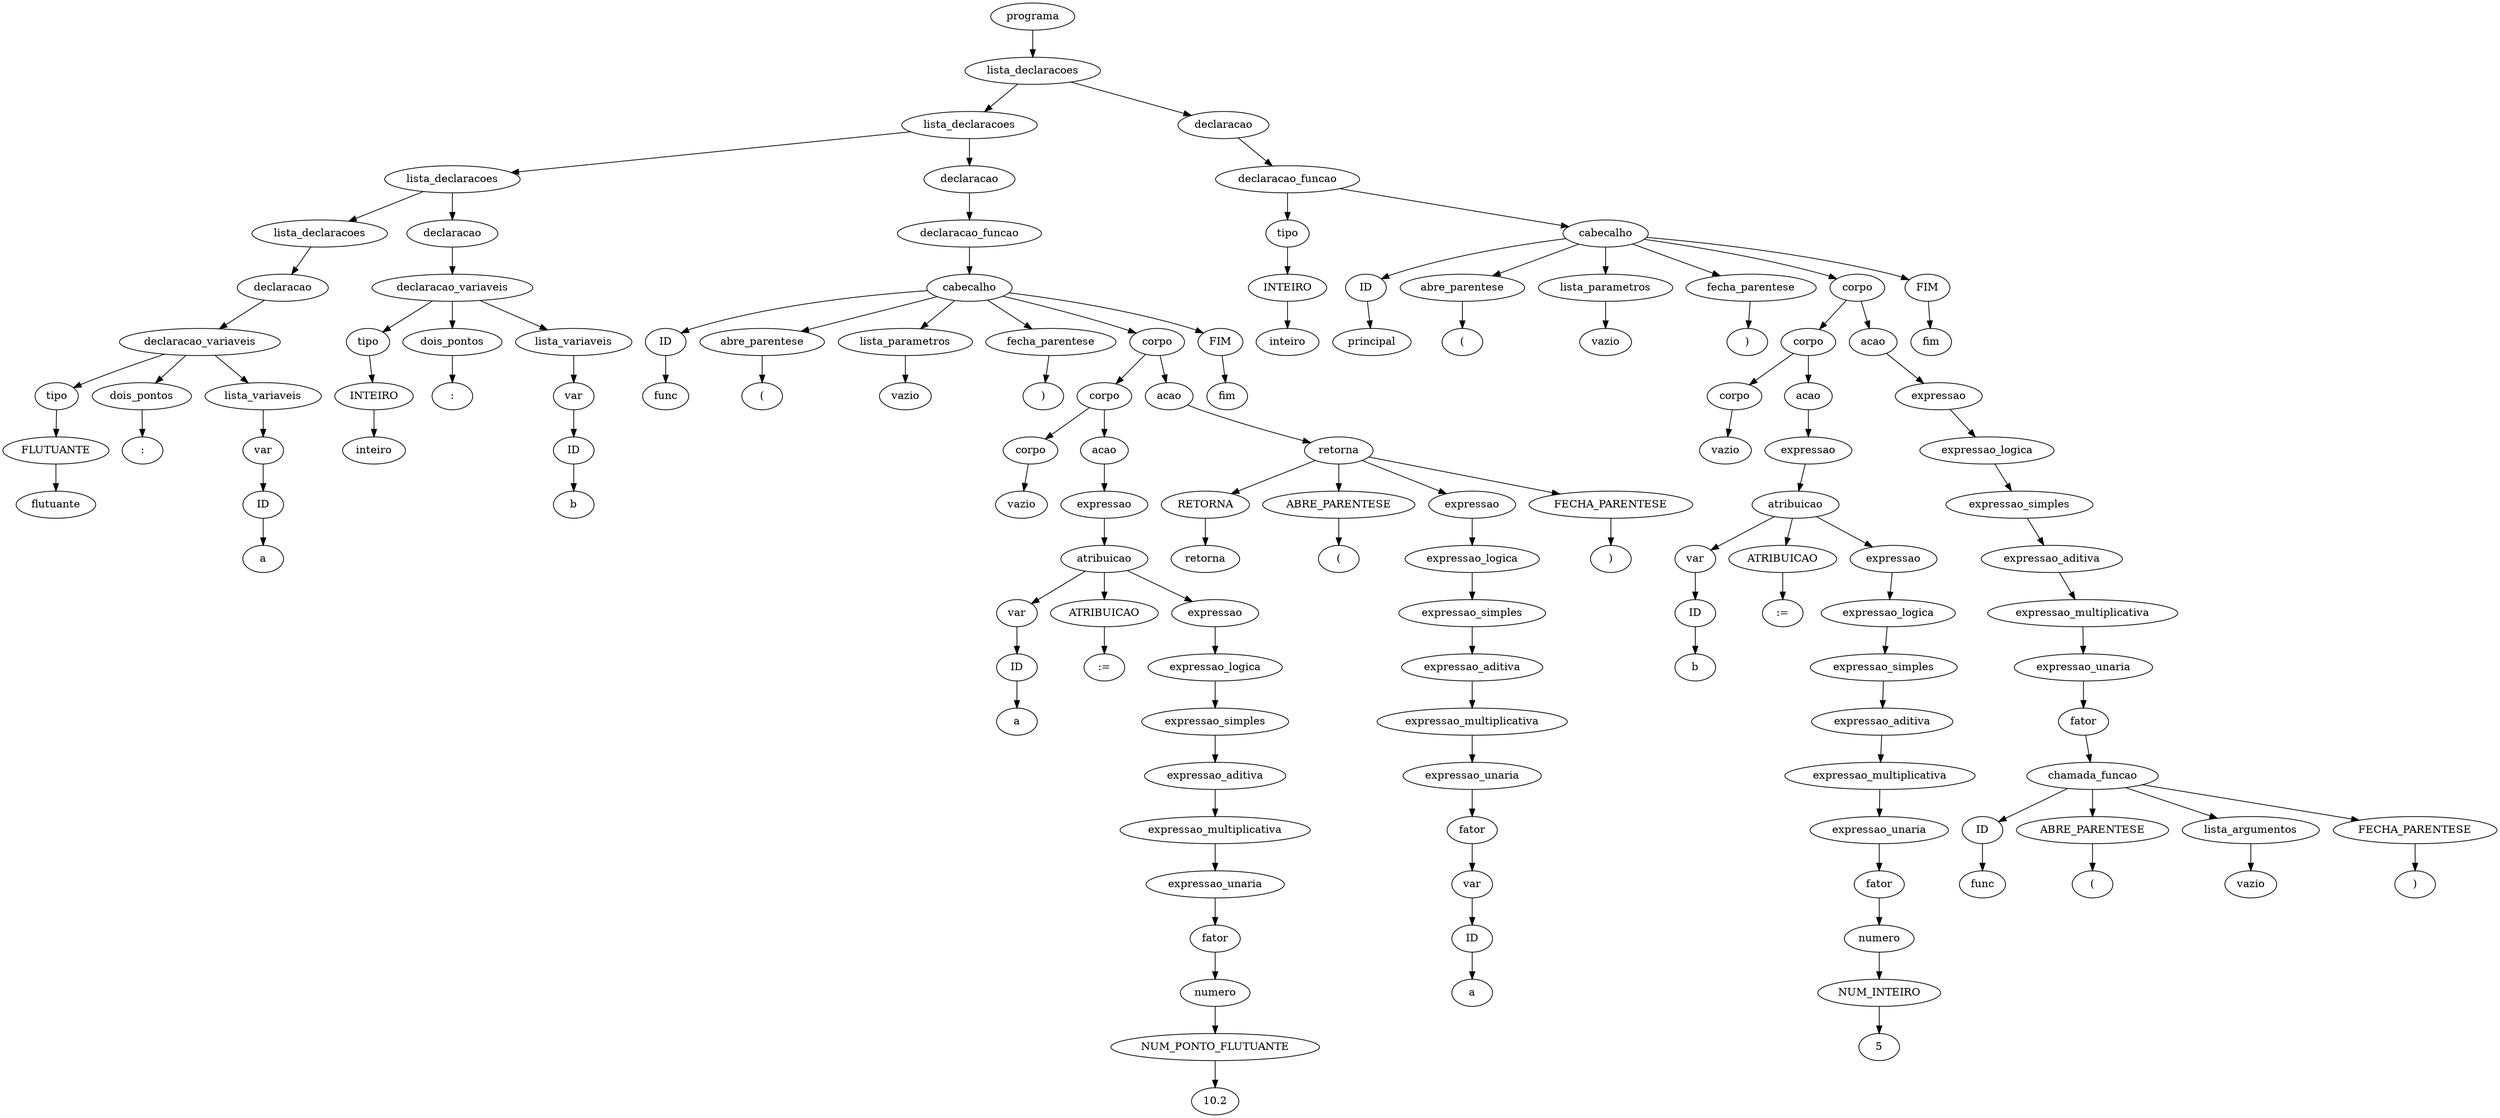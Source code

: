 digraph tree {
    "0x7f80a5cca410" [label="programa"];
    "0x7f80a5ccb610" [label="lista_declaracoes"];
    "0x7f80a5ccab00" [label="lista_declaracoes"];
    "0x7f80a5cc9cf0" [label="lista_declaracoes"];
    "0x7f80a5e5fe50" [label="lista_declaracoes"];
    "0x7f80a5e5fcd0" [label="declaracao"];
    "0x7f80a5e5fc10" [label="declaracao_variaveis"];
    "0x7f80a5e5fdf0" [label="tipo"];
    "0x7f80a5e5ff70" [label="FLUTUANTE"];
    "0x7f80a5e5ff40" [label="flutuante"];
    "0x7f80a5e5fe20" [label="dois_pontos"];
    "0x7f80a5cc99f0" [label=":"];
    "0x7f80a5e5ff10" [label="lista_variaveis"];
    "0x7f80a5e5fbe0" [label="var"];
    "0x7f80a5e5d8a0" [label="ID"];
    "0x7f80a5cc9b10" [label="a"];
    "0x7f80a5cc9a20" [label="declaracao"];
    "0x7f80a5cc9c90" [label="declaracao_variaveis"];
    "0x7f80a5cc9bd0" [label="tipo"];
    "0x7f80a5cc9c00" [label="INTEIRO"];
    "0x7f80a5cc9c30" [label="inteiro"];
    "0x7f80a5cc9d50" [label="dois_pontos"];
    "0x7f80a5cc9e70" [label=":"];
    "0x7f80a5cc9cc0" [label="lista_variaveis"];
    "0x7f80a5cc9ae0" [label="var"];
    "0x7f80a5cc9a50" [label="ID"];
    "0x7f80a5cc9db0" [label="b"];
    "0x7f80a5cca890" [label="declaracao"];
    "0x7f80a5e5d8d0" [label="declaracao_funcao"];
    "0x7f80a5cca440" [label="cabecalho"];
    "0x7f80a5cca0e0" [label="ID"];
    "0x7f80a5ccaa10" [label="func"];
    "0x7f80a5ccaa40" [label="abre_parentese"];
    "0x7f80a5cca830" [label="("];
    "0x7f80a5cc9ed0" [label="lista_parametros"];
    "0x7f80a5e5fdc0" [label="vazio"];
    "0x7f80a5cca560" [label="fecha_parentese"];
    "0x7f80a5cca5c0" [label=")"];
    "0x7f80a5cca7d0" [label="corpo"];
    "0x7f80a5cca4a0" [label="corpo"];
    "0x7f80a5cca050" [label="corpo"];
    "0x7f80a5cc9e40" [label="vazio"];
    "0x7f80a5cca3b0" [label="acao"];
    "0x7f80a5cca080" [label="expressao"];
    "0x7f80a5cca350" [label="atribuicao"];
    "0x7f80a5cc9f60" [label="var"];
    "0x7f80a5cc9fc0" [label="ID"];
    "0x7f80a5cca140" [label="a"];
    "0x7f80a5cca3e0" [label="ATRIBUICAO"];
    "0x7f80a5cca470" [label=":="];
    "0x7f80a5cca320" [label="expressao"];
    "0x7f80a5cca2f0" [label="expressao_logica"];
    "0x7f80a5cca230" [label="expressao_simples"];
    "0x7f80a5cca1d0" [label="expressao_aditiva"];
    "0x7f80a5cca2c0" [label="expressao_multiplicativa"];
    "0x7f80a5cca170" [label="expressao_unaria"];
    "0x7f80a5cca1a0" [label="fator"];
    "0x7f80a5cc9ff0" [label="numero"];
    "0x7f80a5cc9f90" [label="NUM_PONTO_FLUTUANTE"];
    "0x7f80a5cca290" [label="10.2"];
    "0x7f80a5cca8f0" [label="acao"];
    "0x7f80a5cca740" [label="retorna"];
    "0x7f80a5cca800" [label="RETORNA"];
    "0x7f80a5cca920" [label="retorna"];
    "0x7f80a5cca950" [label="ABRE_PARENTESE"];
    "0x7f80a5cca980" [label="("];
    "0x7f80a5cca6e0" [label="expressao"];
    "0x7f80a5cca680" [label="expressao_logica"];
    "0x7f80a5cca620" [label="expressao_simples"];
    "0x7f80a5cca530" [label="expressao_aditiva"];
    "0x7f80a5cca0b0" [label="expressao_multiplicativa"];
    "0x7f80a5cca4d0" [label="expressao_unaria"];
    "0x7f80a5cca500" [label="fator"];
    "0x7f80a5cc9f30" [label="var"];
    "0x7f80a5cca020" [label="ID"];
    "0x7f80a5cca110" [label="a"];
    "0x7f80a5cca9b0" [label="FECHA_PARENTESE"];
    "0x7f80a5cca9e0" [label=")"];
    "0x7f80a5ccaa70" [label="FIM"];
    "0x7f80a5ccaaa0" [label="fim"];
    "0x7f80a5ccaad0" [label="declaracao"];
    "0x7f80a5cc9de0" [label="declaracao_funcao"];
    "0x7f80a5cc9b70" [label="tipo"];
    "0x7f80a5cc9ba0" [label="INTEIRO"];
    "0x7f80a5cc9d80" [label="inteiro"];
    "0x7f80a5ccb0a0" [label="cabecalho"];
    "0x7f80a5ccad10" [label="ID"];
    "0x7f80a5ccac50" [label="principal"];
    "0x7f80a5ccb190" [label="abre_parentese"];
    "0x7f80a5ccb4f0" [label="("];
    "0x7f80a5ccab30" [label="lista_parametros"];
    "0x7f80a5cca7a0" [label="vazio"];
    "0x7f80a5ccb520" [label="fecha_parentese"];
    "0x7f80a5ccb550" [label=")"];
    "0x7f80a5ccb070" [label="corpo"];
    "0x7f80a5ccb100" [label="corpo"];
    "0x7f80a5ccac80" [label="corpo"];
    "0x7f80a5cc9d20" [label="vazio"];
    "0x7f80a5ccb010" [label="acao"];
    "0x7f80a5ccacb0" [label="expressao"];
    "0x7f80a5ccafb0" [label="atribuicao"];
    "0x7f80a5ccab90" [label="var"];
    "0x7f80a5ccabf0" [label="ID"];
    "0x7f80a5ccada0" [label="b"];
    "0x7f80a5ccb040" [label="ATRIBUICAO"];
    "0x7f80a5ccb0d0" [label=":="];
    "0x7f80a5ccaf80" [label="expressao"];
    "0x7f80a5ccaf50" [label="expressao_logica"];
    "0x7f80a5ccae90" [label="expressao_simples"];
    "0x7f80a5ccae30" [label="expressao_aditiva"];
    "0x7f80a5ccaf20" [label="expressao_multiplicativa"];
    "0x7f80a5ccadd0" [label="expressao_unaria"];
    "0x7f80a5ccae00" [label="fator"];
    "0x7f80a5ccac20" [label="numero"];
    "0x7f80a5ccabc0" [label="NUM_INTEIRO"];
    "0x7f80a5ccaef0" [label="5"];
    "0x7f80a5ccafe0" [label="acao"];
    "0x7f80a5ccae60" [label="expressao"];
    "0x7f80a5ccb400" [label="expressao_logica"];
    "0x7f80a5ccb250" [label="expressao_simples"];
    "0x7f80a5ccaec0" [label="expressao_aditiva"];
    "0x7f80a5ccb3d0" [label="expressao_multiplicativa"];
    "0x7f80a5ccb1f0" [label="expressao_unaria"];
    "0x7f80a5ccb2b0" [label="fator"];
    "0x7f80a5ccb130" [label="chamada_funcao"];
    "0x7f80a5ccb1c0" [label="ID"];
    "0x7f80a5ccb2e0" [label="func"];
    "0x7f80a5ccb310" [label="ABRE_PARENTESE"];
    "0x7f80a5ccb340" [label="("];
    "0x7f80a5ccace0" [label="lista_argumentos"];
    "0x7f80a5cca860" [label="vazio"];
    "0x7f80a5ccb370" [label="FECHA_PARENTESE"];
    "0x7f80a5ccb3a0" [label=")"];
    "0x7f80a5ccb580" [label="FIM"];
    "0x7f80a5ccb5b0" [label="fim"];
    "0x7f80a5cca410" -> "0x7f80a5ccb610";
    "0x7f80a5ccb610" -> "0x7f80a5ccab00";
    "0x7f80a5ccb610" -> "0x7f80a5ccaad0";
    "0x7f80a5ccab00" -> "0x7f80a5cc9cf0";
    "0x7f80a5ccab00" -> "0x7f80a5cca890";
    "0x7f80a5cc9cf0" -> "0x7f80a5e5fe50";
    "0x7f80a5cc9cf0" -> "0x7f80a5cc9a20";
    "0x7f80a5e5fe50" -> "0x7f80a5e5fcd0";
    "0x7f80a5e5fcd0" -> "0x7f80a5e5fc10";
    "0x7f80a5e5fc10" -> "0x7f80a5e5fdf0";
    "0x7f80a5e5fc10" -> "0x7f80a5e5fe20";
    "0x7f80a5e5fc10" -> "0x7f80a5e5ff10";
    "0x7f80a5e5fdf0" -> "0x7f80a5e5ff70";
    "0x7f80a5e5ff70" -> "0x7f80a5e5ff40";
    "0x7f80a5e5fe20" -> "0x7f80a5cc99f0";
    "0x7f80a5e5ff10" -> "0x7f80a5e5fbe0";
    "0x7f80a5e5fbe0" -> "0x7f80a5e5d8a0";
    "0x7f80a5e5d8a0" -> "0x7f80a5cc9b10";
    "0x7f80a5cc9a20" -> "0x7f80a5cc9c90";
    "0x7f80a5cc9c90" -> "0x7f80a5cc9bd0";
    "0x7f80a5cc9c90" -> "0x7f80a5cc9d50";
    "0x7f80a5cc9c90" -> "0x7f80a5cc9cc0";
    "0x7f80a5cc9bd0" -> "0x7f80a5cc9c00";
    "0x7f80a5cc9c00" -> "0x7f80a5cc9c30";
    "0x7f80a5cc9d50" -> "0x7f80a5cc9e70";
    "0x7f80a5cc9cc0" -> "0x7f80a5cc9ae0";
    "0x7f80a5cc9ae0" -> "0x7f80a5cc9a50";
    "0x7f80a5cc9a50" -> "0x7f80a5cc9db0";
    "0x7f80a5cca890" -> "0x7f80a5e5d8d0";
    "0x7f80a5e5d8d0" -> "0x7f80a5cca440";
    "0x7f80a5cca440" -> "0x7f80a5cca0e0";
    "0x7f80a5cca440" -> "0x7f80a5ccaa40";
    "0x7f80a5cca440" -> "0x7f80a5cc9ed0";
    "0x7f80a5cca440" -> "0x7f80a5cca560";
    "0x7f80a5cca440" -> "0x7f80a5cca7d0";
    "0x7f80a5cca440" -> "0x7f80a5ccaa70";
    "0x7f80a5cca0e0" -> "0x7f80a5ccaa10";
    "0x7f80a5ccaa40" -> "0x7f80a5cca830";
    "0x7f80a5cc9ed0" -> "0x7f80a5e5fdc0";
    "0x7f80a5cca560" -> "0x7f80a5cca5c0";
    "0x7f80a5cca7d0" -> "0x7f80a5cca4a0";
    "0x7f80a5cca7d0" -> "0x7f80a5cca8f0";
    "0x7f80a5cca4a0" -> "0x7f80a5cca050";
    "0x7f80a5cca4a0" -> "0x7f80a5cca3b0";
    "0x7f80a5cca050" -> "0x7f80a5cc9e40";
    "0x7f80a5cca3b0" -> "0x7f80a5cca080";
    "0x7f80a5cca080" -> "0x7f80a5cca350";
    "0x7f80a5cca350" -> "0x7f80a5cc9f60";
    "0x7f80a5cca350" -> "0x7f80a5cca3e0";
    "0x7f80a5cca350" -> "0x7f80a5cca320";
    "0x7f80a5cc9f60" -> "0x7f80a5cc9fc0";
    "0x7f80a5cc9fc0" -> "0x7f80a5cca140";
    "0x7f80a5cca3e0" -> "0x7f80a5cca470";
    "0x7f80a5cca320" -> "0x7f80a5cca2f0";
    "0x7f80a5cca2f0" -> "0x7f80a5cca230";
    "0x7f80a5cca230" -> "0x7f80a5cca1d0";
    "0x7f80a5cca1d0" -> "0x7f80a5cca2c0";
    "0x7f80a5cca2c0" -> "0x7f80a5cca170";
    "0x7f80a5cca170" -> "0x7f80a5cca1a0";
    "0x7f80a5cca1a0" -> "0x7f80a5cc9ff0";
    "0x7f80a5cc9ff0" -> "0x7f80a5cc9f90";
    "0x7f80a5cc9f90" -> "0x7f80a5cca290";
    "0x7f80a5cca8f0" -> "0x7f80a5cca740";
    "0x7f80a5cca740" -> "0x7f80a5cca800";
    "0x7f80a5cca740" -> "0x7f80a5cca950";
    "0x7f80a5cca740" -> "0x7f80a5cca6e0";
    "0x7f80a5cca740" -> "0x7f80a5cca9b0";
    "0x7f80a5cca800" -> "0x7f80a5cca920";
    "0x7f80a5cca950" -> "0x7f80a5cca980";
    "0x7f80a5cca6e0" -> "0x7f80a5cca680";
    "0x7f80a5cca680" -> "0x7f80a5cca620";
    "0x7f80a5cca620" -> "0x7f80a5cca530";
    "0x7f80a5cca530" -> "0x7f80a5cca0b0";
    "0x7f80a5cca0b0" -> "0x7f80a5cca4d0";
    "0x7f80a5cca4d0" -> "0x7f80a5cca500";
    "0x7f80a5cca500" -> "0x7f80a5cc9f30";
    "0x7f80a5cc9f30" -> "0x7f80a5cca020";
    "0x7f80a5cca020" -> "0x7f80a5cca110";
    "0x7f80a5cca9b0" -> "0x7f80a5cca9e0";
    "0x7f80a5ccaa70" -> "0x7f80a5ccaaa0";
    "0x7f80a5ccaad0" -> "0x7f80a5cc9de0";
    "0x7f80a5cc9de0" -> "0x7f80a5cc9b70";
    "0x7f80a5cc9de0" -> "0x7f80a5ccb0a0";
    "0x7f80a5cc9b70" -> "0x7f80a5cc9ba0";
    "0x7f80a5cc9ba0" -> "0x7f80a5cc9d80";
    "0x7f80a5ccb0a0" -> "0x7f80a5ccad10";
    "0x7f80a5ccb0a0" -> "0x7f80a5ccb190";
    "0x7f80a5ccb0a0" -> "0x7f80a5ccab30";
    "0x7f80a5ccb0a0" -> "0x7f80a5ccb520";
    "0x7f80a5ccb0a0" -> "0x7f80a5ccb070";
    "0x7f80a5ccb0a0" -> "0x7f80a5ccb580";
    "0x7f80a5ccad10" -> "0x7f80a5ccac50";
    "0x7f80a5ccb190" -> "0x7f80a5ccb4f0";
    "0x7f80a5ccab30" -> "0x7f80a5cca7a0";
    "0x7f80a5ccb520" -> "0x7f80a5ccb550";
    "0x7f80a5ccb070" -> "0x7f80a5ccb100";
    "0x7f80a5ccb070" -> "0x7f80a5ccafe0";
    "0x7f80a5ccb100" -> "0x7f80a5ccac80";
    "0x7f80a5ccb100" -> "0x7f80a5ccb010";
    "0x7f80a5ccac80" -> "0x7f80a5cc9d20";
    "0x7f80a5ccb010" -> "0x7f80a5ccacb0";
    "0x7f80a5ccacb0" -> "0x7f80a5ccafb0";
    "0x7f80a5ccafb0" -> "0x7f80a5ccab90";
    "0x7f80a5ccafb0" -> "0x7f80a5ccb040";
    "0x7f80a5ccafb0" -> "0x7f80a5ccaf80";
    "0x7f80a5ccab90" -> "0x7f80a5ccabf0";
    "0x7f80a5ccabf0" -> "0x7f80a5ccada0";
    "0x7f80a5ccb040" -> "0x7f80a5ccb0d0";
    "0x7f80a5ccaf80" -> "0x7f80a5ccaf50";
    "0x7f80a5ccaf50" -> "0x7f80a5ccae90";
    "0x7f80a5ccae90" -> "0x7f80a5ccae30";
    "0x7f80a5ccae30" -> "0x7f80a5ccaf20";
    "0x7f80a5ccaf20" -> "0x7f80a5ccadd0";
    "0x7f80a5ccadd0" -> "0x7f80a5ccae00";
    "0x7f80a5ccae00" -> "0x7f80a5ccac20";
    "0x7f80a5ccac20" -> "0x7f80a5ccabc0";
    "0x7f80a5ccabc0" -> "0x7f80a5ccaef0";
    "0x7f80a5ccafe0" -> "0x7f80a5ccae60";
    "0x7f80a5ccae60" -> "0x7f80a5ccb400";
    "0x7f80a5ccb400" -> "0x7f80a5ccb250";
    "0x7f80a5ccb250" -> "0x7f80a5ccaec0";
    "0x7f80a5ccaec0" -> "0x7f80a5ccb3d0";
    "0x7f80a5ccb3d0" -> "0x7f80a5ccb1f0";
    "0x7f80a5ccb1f0" -> "0x7f80a5ccb2b0";
    "0x7f80a5ccb2b0" -> "0x7f80a5ccb130";
    "0x7f80a5ccb130" -> "0x7f80a5ccb1c0";
    "0x7f80a5ccb130" -> "0x7f80a5ccb310";
    "0x7f80a5ccb130" -> "0x7f80a5ccace0";
    "0x7f80a5ccb130" -> "0x7f80a5ccb370";
    "0x7f80a5ccb1c0" -> "0x7f80a5ccb2e0";
    "0x7f80a5ccb310" -> "0x7f80a5ccb340";
    "0x7f80a5ccace0" -> "0x7f80a5cca860";
    "0x7f80a5ccb370" -> "0x7f80a5ccb3a0";
    "0x7f80a5ccb580" -> "0x7f80a5ccb5b0";
}
